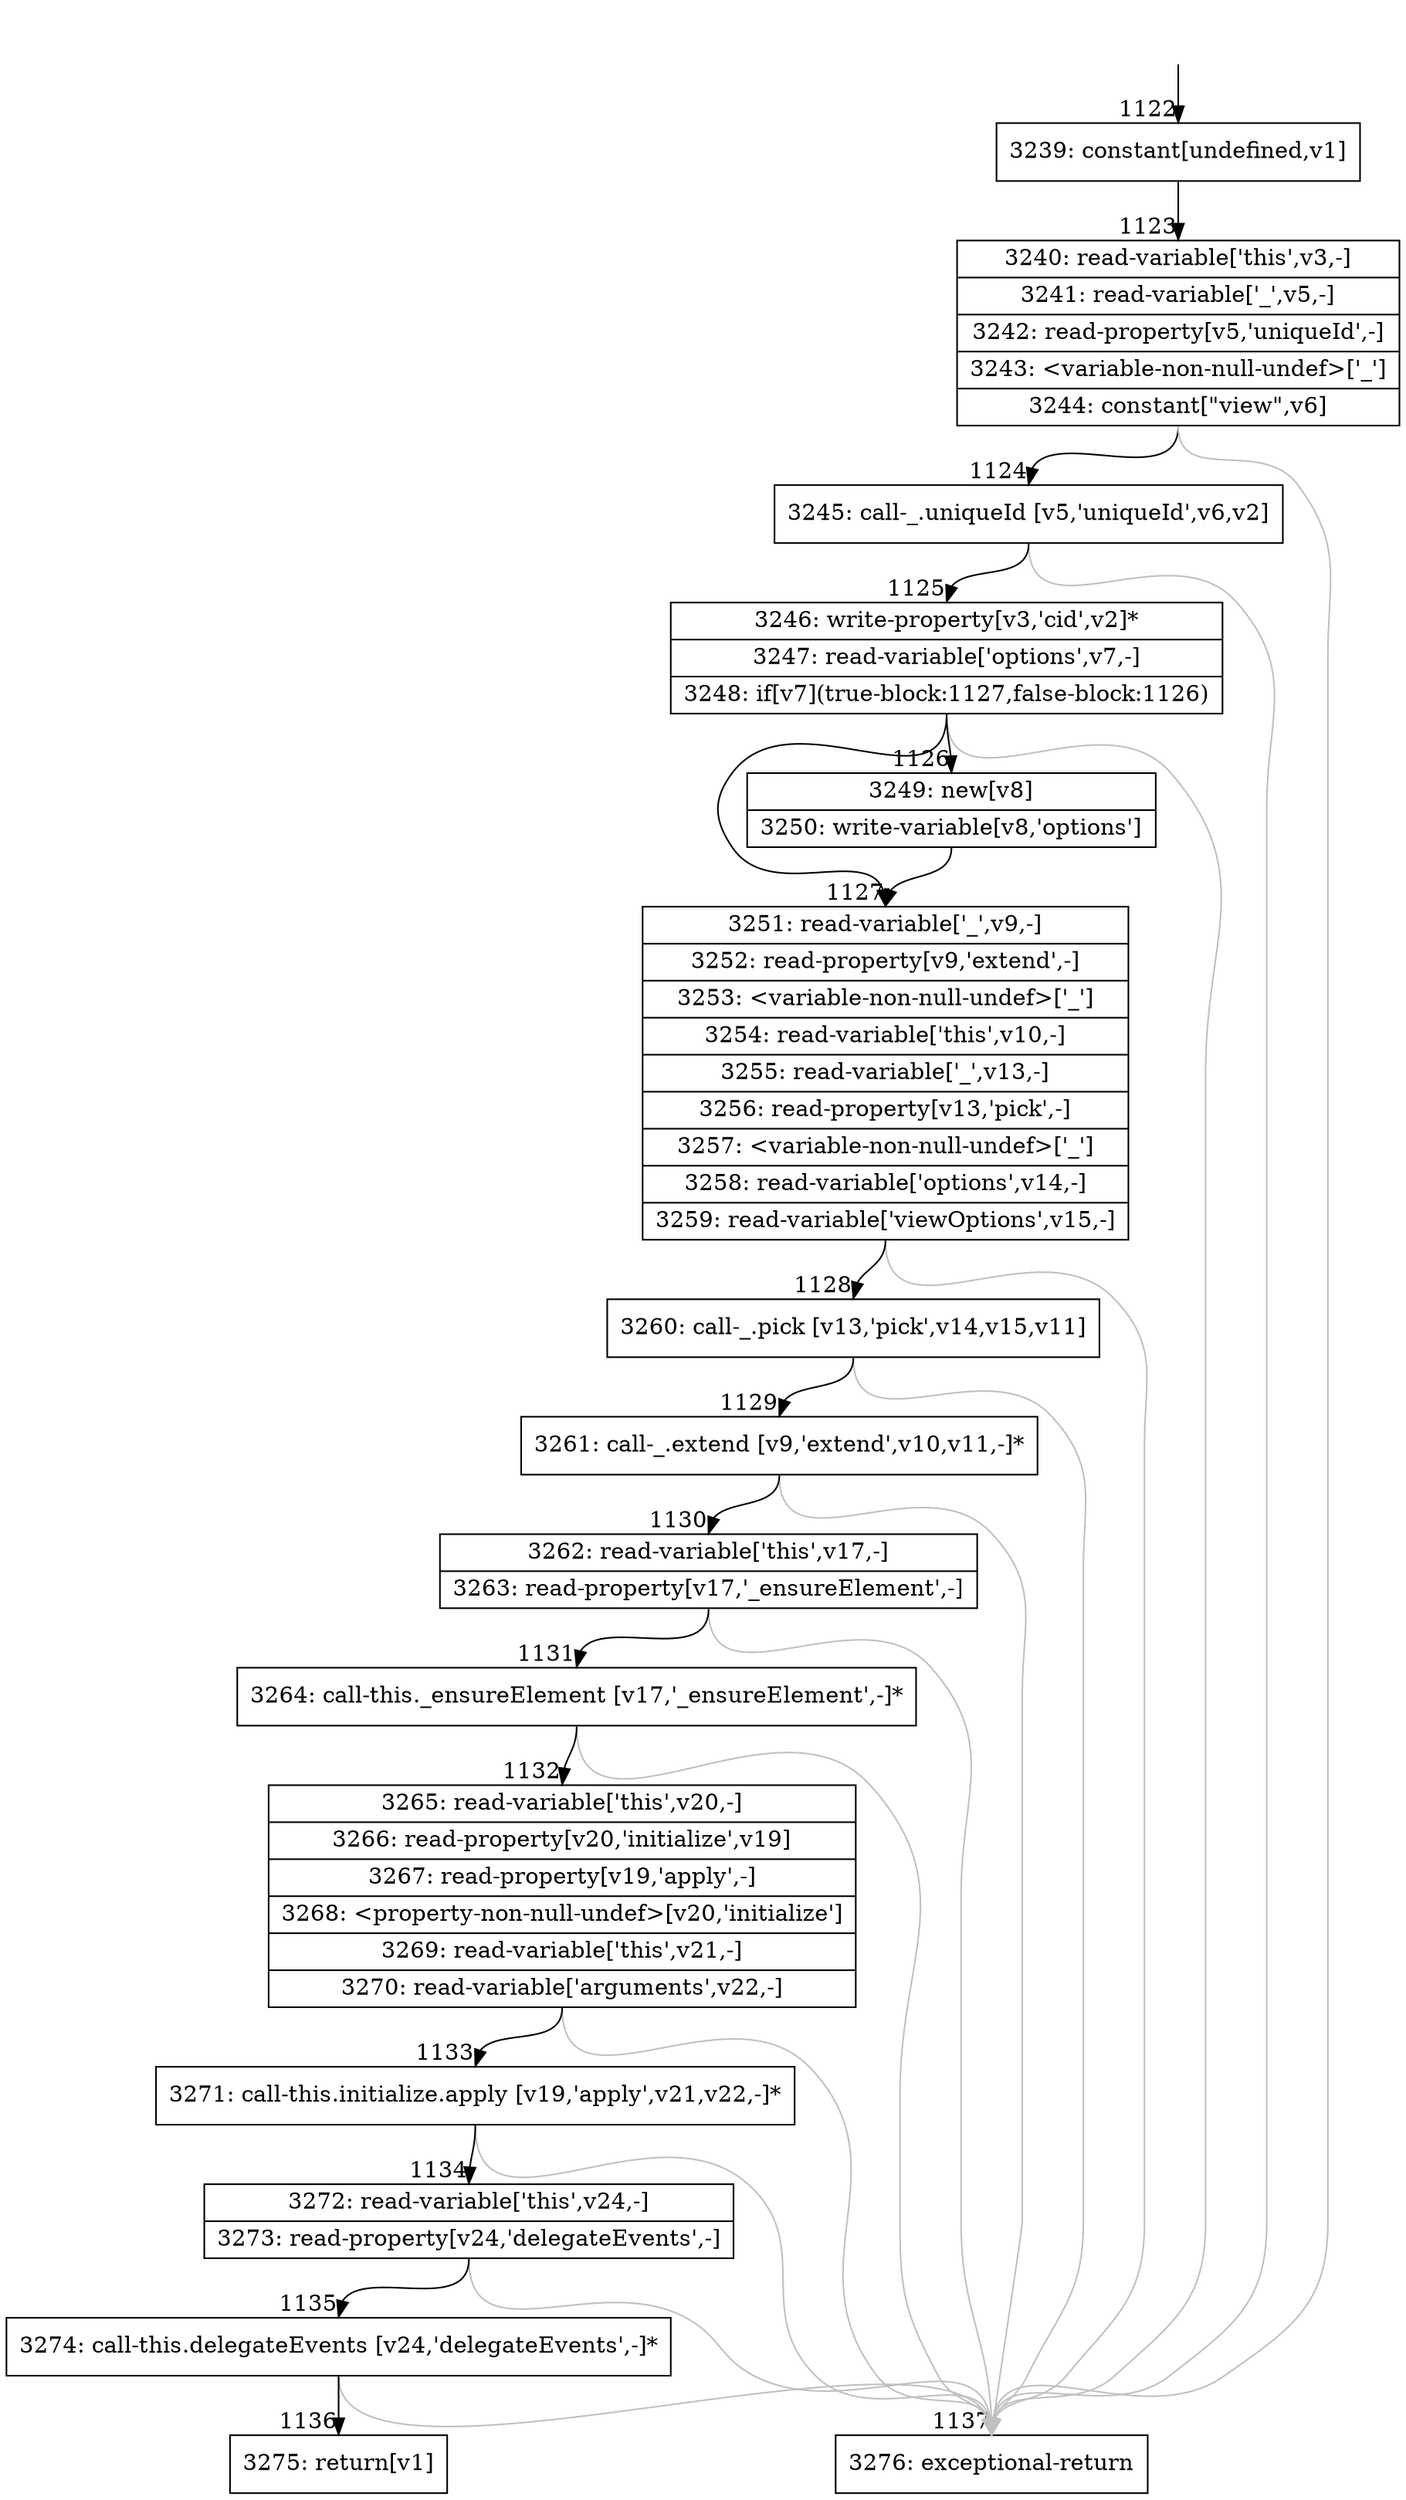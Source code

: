 digraph {
rankdir="TD"
BB_entry81[shape=none,label=""];
BB_entry81 -> BB1122 [tailport=s, headport=n, headlabel="    1122"]
BB1122 [shape=record label="{3239: constant[undefined,v1]}" ] 
BB1122 -> BB1123 [tailport=s, headport=n, headlabel="      1123"]
BB1123 [shape=record label="{3240: read-variable['this',v3,-]|3241: read-variable['_',v5,-]|3242: read-property[v5,'uniqueId',-]|3243: \<variable-non-null-undef\>['_']|3244: constant[\"view\",v6]}" ] 
BB1123 -> BB1124 [tailport=s, headport=n, headlabel="      1124"]
BB1123 -> BB1137 [tailport=s, headport=n, color=gray, headlabel="      1137"]
BB1124 [shape=record label="{3245: call-_.uniqueId [v5,'uniqueId',v6,v2]}" ] 
BB1124 -> BB1125 [tailport=s, headport=n, headlabel="      1125"]
BB1124 -> BB1137 [tailport=s, headport=n, color=gray]
BB1125 [shape=record label="{3246: write-property[v3,'cid',v2]*|3247: read-variable['options',v7,-]|3248: if[v7](true-block:1127,false-block:1126)}" ] 
BB1125 -> BB1127 [tailport=s, headport=n, headlabel="      1127"]
BB1125 -> BB1126 [tailport=s, headport=n, headlabel="      1126"]
BB1125 -> BB1137 [tailport=s, headport=n, color=gray]
BB1126 [shape=record label="{3249: new[v8]|3250: write-variable[v8,'options']}" ] 
BB1126 -> BB1127 [tailport=s, headport=n]
BB1127 [shape=record label="{3251: read-variable['_',v9,-]|3252: read-property[v9,'extend',-]|3253: \<variable-non-null-undef\>['_']|3254: read-variable['this',v10,-]|3255: read-variable['_',v13,-]|3256: read-property[v13,'pick',-]|3257: \<variable-non-null-undef\>['_']|3258: read-variable['options',v14,-]|3259: read-variable['viewOptions',v15,-]}" ] 
BB1127 -> BB1128 [tailport=s, headport=n, headlabel="      1128"]
BB1127 -> BB1137 [tailport=s, headport=n, color=gray]
BB1128 [shape=record label="{3260: call-_.pick [v13,'pick',v14,v15,v11]}" ] 
BB1128 -> BB1129 [tailport=s, headport=n, headlabel="      1129"]
BB1128 -> BB1137 [tailport=s, headport=n, color=gray]
BB1129 [shape=record label="{3261: call-_.extend [v9,'extend',v10,v11,-]*}" ] 
BB1129 -> BB1130 [tailport=s, headport=n, headlabel="      1130"]
BB1129 -> BB1137 [tailport=s, headport=n, color=gray]
BB1130 [shape=record label="{3262: read-variable['this',v17,-]|3263: read-property[v17,'_ensureElement',-]}" ] 
BB1130 -> BB1131 [tailport=s, headport=n, headlabel="      1131"]
BB1130 -> BB1137 [tailport=s, headport=n, color=gray]
BB1131 [shape=record label="{3264: call-this._ensureElement [v17,'_ensureElement',-]*}" ] 
BB1131 -> BB1132 [tailport=s, headport=n, headlabel="      1132"]
BB1131 -> BB1137 [tailport=s, headport=n, color=gray]
BB1132 [shape=record label="{3265: read-variable['this',v20,-]|3266: read-property[v20,'initialize',v19]|3267: read-property[v19,'apply',-]|3268: \<property-non-null-undef\>[v20,'initialize']|3269: read-variable['this',v21,-]|3270: read-variable['arguments',v22,-]}" ] 
BB1132 -> BB1133 [tailport=s, headport=n, headlabel="      1133"]
BB1132 -> BB1137 [tailport=s, headport=n, color=gray]
BB1133 [shape=record label="{3271: call-this.initialize.apply [v19,'apply',v21,v22,-]*}" ] 
BB1133 -> BB1134 [tailport=s, headport=n, headlabel="      1134"]
BB1133 -> BB1137 [tailport=s, headport=n, color=gray]
BB1134 [shape=record label="{3272: read-variable['this',v24,-]|3273: read-property[v24,'delegateEvents',-]}" ] 
BB1134 -> BB1135 [tailport=s, headport=n, headlabel="      1135"]
BB1134 -> BB1137 [tailport=s, headport=n, color=gray]
BB1135 [shape=record label="{3274: call-this.delegateEvents [v24,'delegateEvents',-]*}" ] 
BB1135 -> BB1136 [tailport=s, headport=n, headlabel="      1136"]
BB1135 -> BB1137 [tailport=s, headport=n, color=gray]
BB1136 [shape=record label="{3275: return[v1]}" ] 
BB1137 [shape=record label="{3276: exceptional-return}" ] 
//#$~ 1004
}

